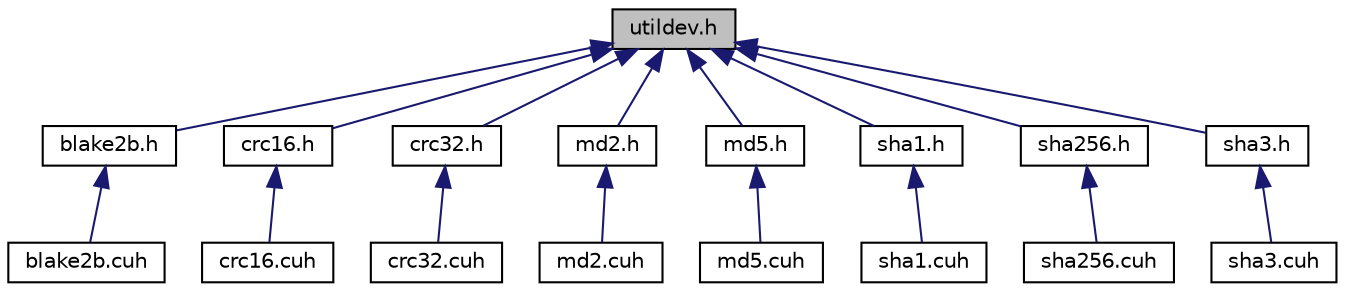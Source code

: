 digraph "utildev.h"
{
 // LATEX_PDF_SIZE
  bgcolor="transparent";
  edge [fontname="Helvetica",fontsize="10",labelfontname="Helvetica",labelfontsize="10"];
  node [fontname="Helvetica",fontsize="10",shape=record];
  Node1 [label="utildev.h",height=0.2,width=0.4,color="black", fillcolor="grey75", style="filled", fontcolor="black",tooltip="Device utilities and includes support."];
  Node1 -> Node2 [dir="back",color="midnightblue",fontsize="10",style="solid",fontname="Helvetica"];
  Node2 [label="blake2b.h",height=0.2,width=0.4,color="black",URL="$blake2b_8h.html",tooltip="Blake2b hash function support."];
  Node2 -> Node3 [dir="back",color="midnightblue",fontsize="10",style="solid",fontname="Helvetica"];
  Node3 [label="blake2b.cuh",height=0.2,width=0.4,color="black",URL="$blake2b_8cuh.html",tooltip="Blake2b CUDA hash function support."];
  Node1 -> Node4 [dir="back",color="midnightblue",fontsize="10",style="solid",fontname="Helvetica"];
  Node4 [label="crc16.h",height=0.2,width=0.4,color="black",URL="$crc16_8h.html",tooltip="CRC16 hash function support."];
  Node4 -> Node5 [dir="back",color="midnightblue",fontsize="10",style="solid",fontname="Helvetica"];
  Node5 [label="crc16.cuh",height=0.2,width=0.4,color="black",URL="$crc16_8cuh.html",tooltip="CRC16 CUDA hash function support."];
  Node1 -> Node6 [dir="back",color="midnightblue",fontsize="10",style="solid",fontname="Helvetica"];
  Node6 [label="crc32.h",height=0.2,width=0.4,color="black",URL="$crc32_8h.html",tooltip="CRC32 hash function support."];
  Node6 -> Node7 [dir="back",color="midnightblue",fontsize="10",style="solid",fontname="Helvetica"];
  Node7 [label="crc32.cuh",height=0.2,width=0.4,color="black",URL="$crc32_8cuh.html",tooltip="CRC32 CUDA hash function support."];
  Node1 -> Node8 [dir="back",color="midnightblue",fontsize="10",style="solid",fontname="Helvetica"];
  Node8 [label="md2.h",height=0.2,width=0.4,color="black",URL="$md2_8h.html",tooltip="MD2 hash function support."];
  Node8 -> Node9 [dir="back",color="midnightblue",fontsize="10",style="solid",fontname="Helvetica"];
  Node9 [label="md2.cuh",height=0.2,width=0.4,color="black",URL="$md2_8cuh.html",tooltip="MD2 CUDA hash function support."];
  Node1 -> Node10 [dir="back",color="midnightblue",fontsize="10",style="solid",fontname="Helvetica"];
  Node10 [label="md5.h",height=0.2,width=0.4,color="black",URL="$md5_8h.html",tooltip="MD5 hash function support."];
  Node10 -> Node11 [dir="back",color="midnightblue",fontsize="10",style="solid",fontname="Helvetica"];
  Node11 [label="md5.cuh",height=0.2,width=0.4,color="black",URL="$md5_8cuh.html",tooltip="MD5 CUDA hash function support."];
  Node1 -> Node12 [dir="back",color="midnightblue",fontsize="10",style="solid",fontname="Helvetica"];
  Node12 [label="sha1.h",height=0.2,width=0.4,color="black",URL="$sha1_8h.html",tooltip="SHA1 hash function support."];
  Node12 -> Node13 [dir="back",color="midnightblue",fontsize="10",style="solid",fontname="Helvetica"];
  Node13 [label="sha1.cuh",height=0.2,width=0.4,color="black",URL="$sha1_8cuh.html",tooltip="SHA1 CUDA hash function support."];
  Node1 -> Node14 [dir="back",color="midnightblue",fontsize="10",style="solid",fontname="Helvetica"];
  Node14 [label="sha256.h",height=0.2,width=0.4,color="black",URL="$sha256_8h.html",tooltip="SHA256 hash function support."];
  Node14 -> Node15 [dir="back",color="midnightblue",fontsize="10",style="solid",fontname="Helvetica"];
  Node15 [label="sha256.cuh",height=0.2,width=0.4,color="black",URL="$sha256_8cuh.html",tooltip="SHA256 CUDA hash function support."];
  Node1 -> Node16 [dir="back",color="midnightblue",fontsize="10",style="solid",fontname="Helvetica"];
  Node16 [label="sha3.h",height=0.2,width=0.4,color="black",URL="$sha3_8h.html",tooltip="SHA3 hash function support."];
  Node16 -> Node17 [dir="back",color="midnightblue",fontsize="10",style="solid",fontname="Helvetica"];
  Node17 [label="sha3.cuh",height=0.2,width=0.4,color="black",URL="$sha3_8cuh.html",tooltip="SHA3 CUDA hash function support."];
}
